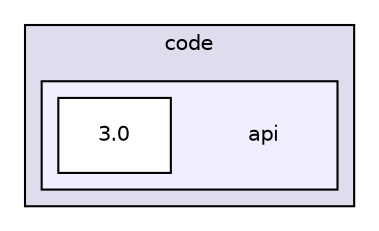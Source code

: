 digraph "/Library/WebServer/sites/crackerjack/soc/htdocs/checkfront/code/api" {
  compound=true
  node [ fontsize="10", fontname="Helvetica"];
  edge [ labelfontsize="10", labelfontname="Helvetica"];
  subgraph clusterdir_050edd66366d13764f98250ef6db77f6 {
    graph [ bgcolor="#ddddee", pencolor="black", label="code" fontname="Helvetica", fontsize="10", URL="dir_050edd66366d13764f98250ef6db77f6.html"]
  subgraph clusterdir_6a34ed67b593013b91fcdef5b88fa35d {
    graph [ bgcolor="#eeeeff", pencolor="black", label="" URL="dir_6a34ed67b593013b91fcdef5b88fa35d.html"];
    dir_6a34ed67b593013b91fcdef5b88fa35d [shape=plaintext label="api"];
    dir_dbd5ff494cccac766ae1a323c1f69b3a [shape=box label="3.0" color="black" fillcolor="white" style="filled" URL="dir_dbd5ff494cccac766ae1a323c1f69b3a.html"];
  }
  }
}
